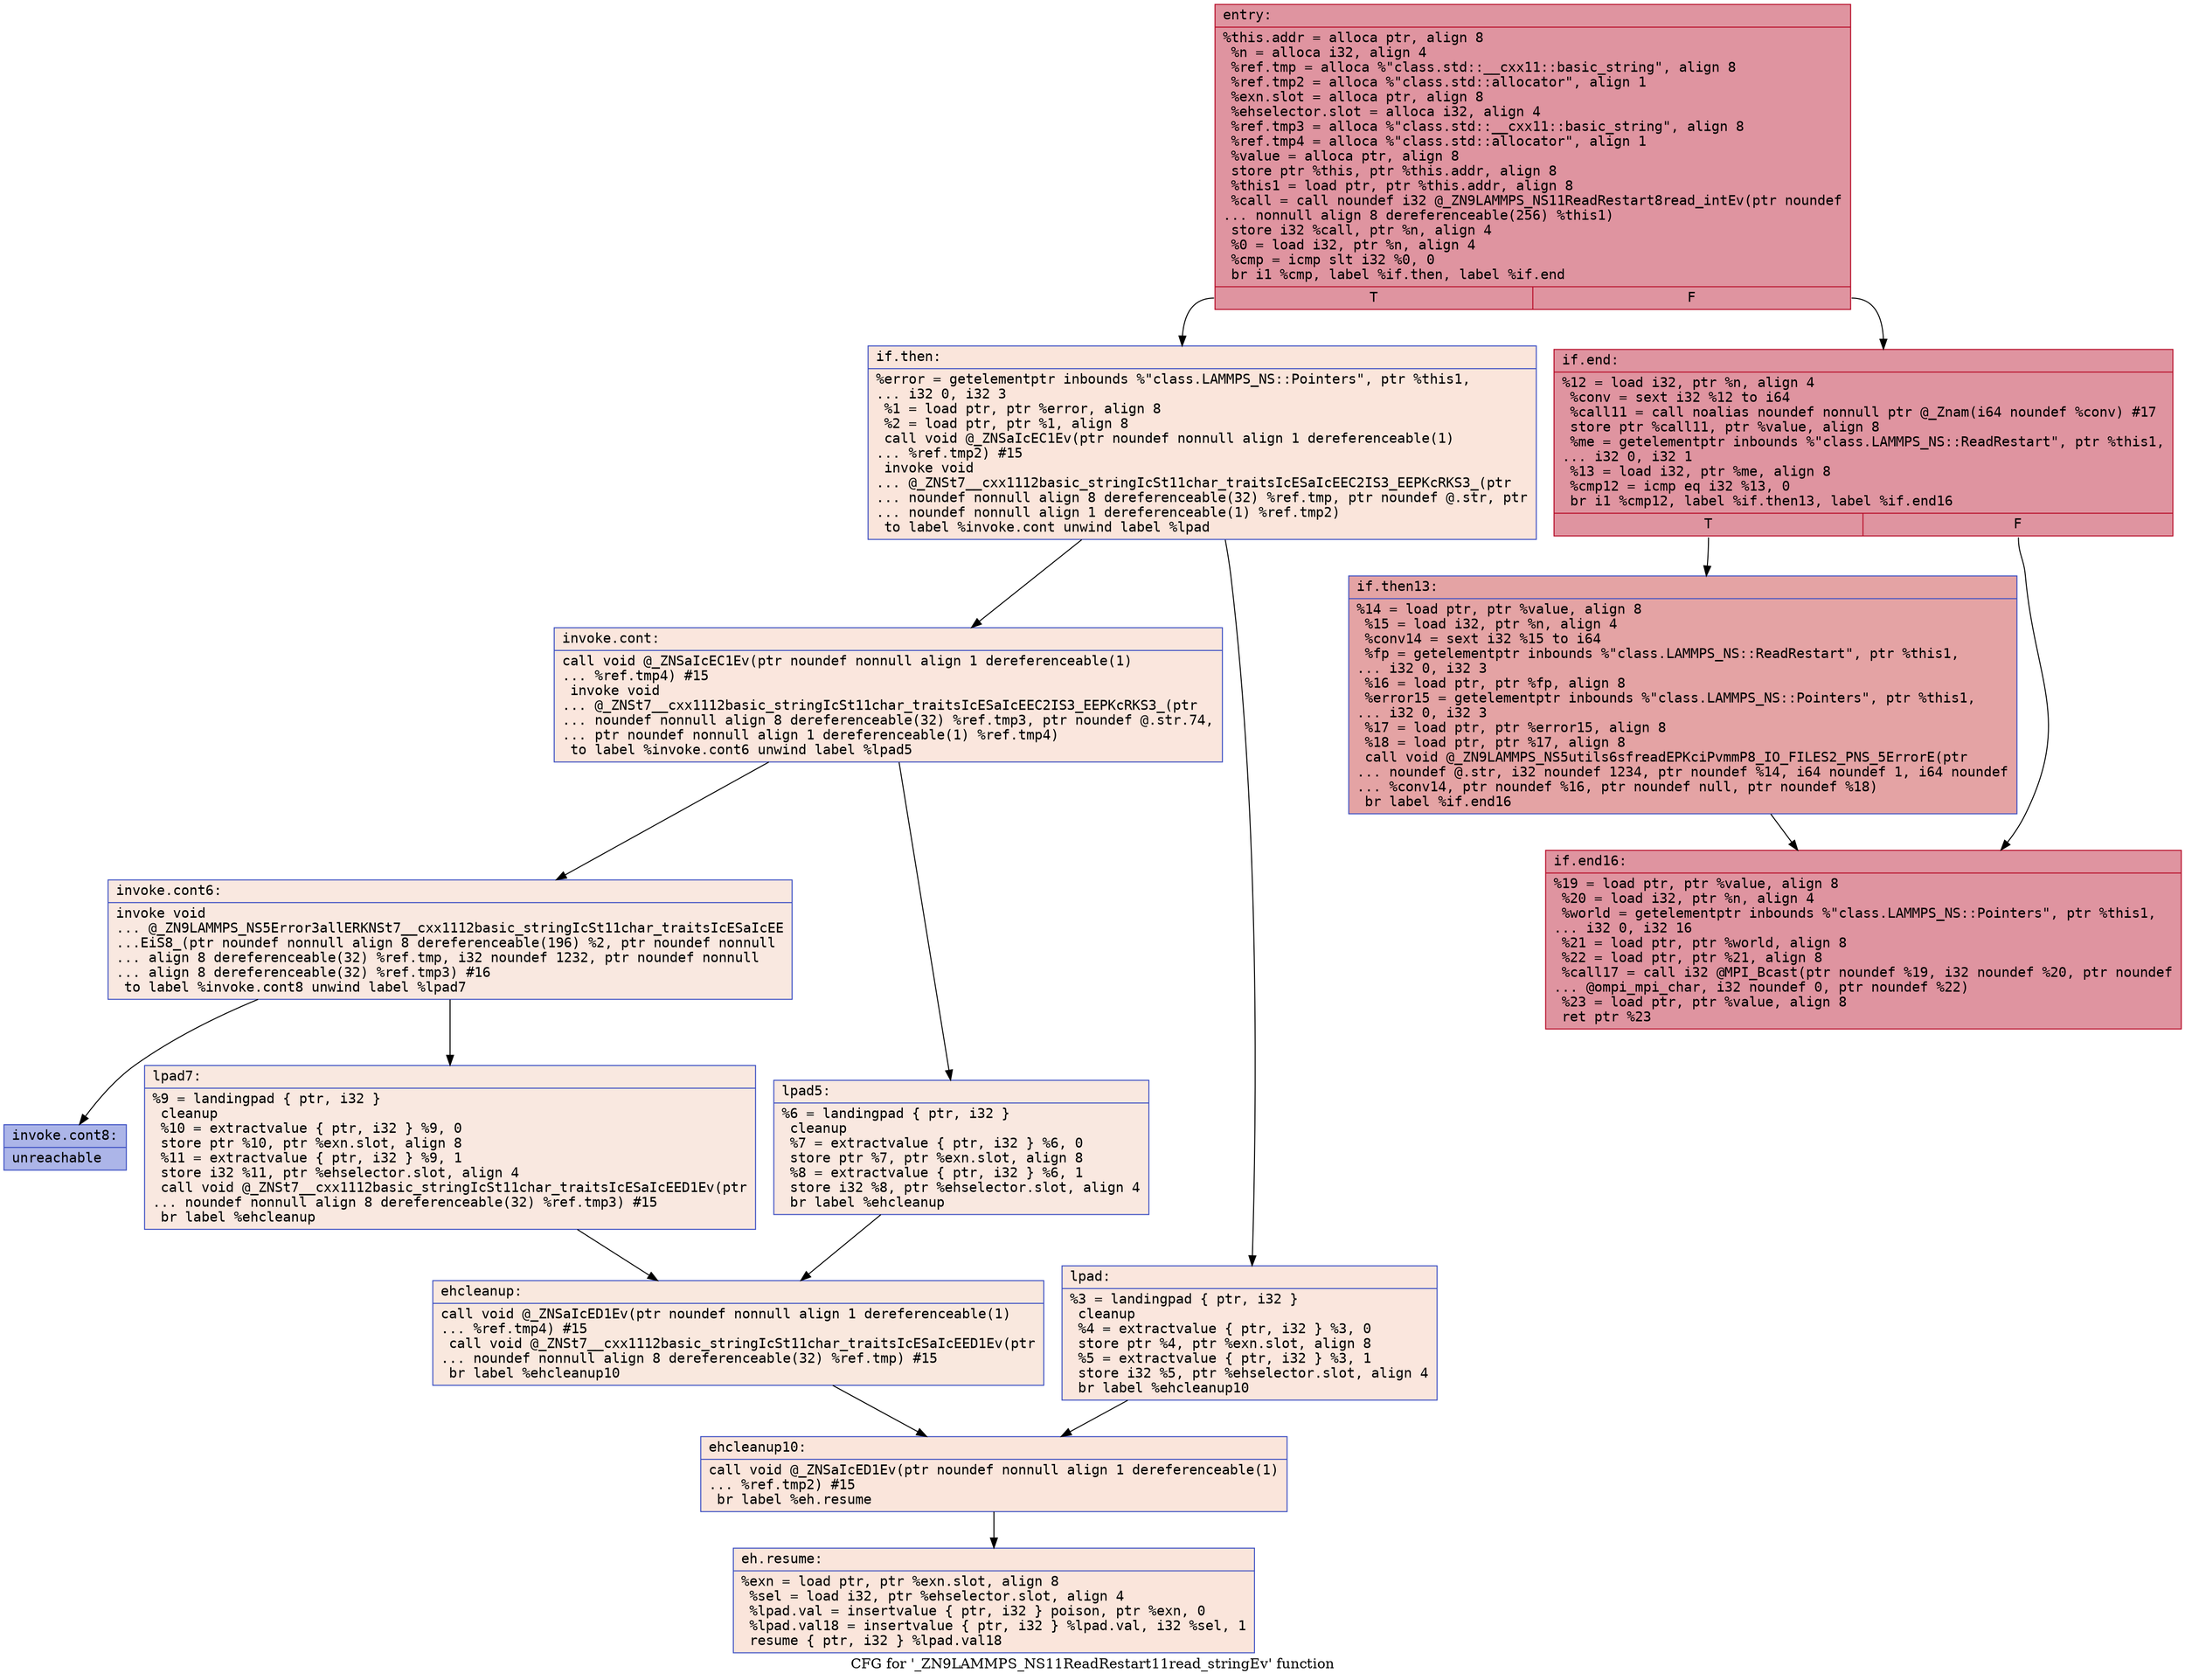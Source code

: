 digraph "CFG for '_ZN9LAMMPS_NS11ReadRestart11read_stringEv' function" {
	label="CFG for '_ZN9LAMMPS_NS11ReadRestart11read_stringEv' function";

	Node0x55bc18c68f20 [shape=record,color="#b70d28ff", style=filled, fillcolor="#b70d2870" fontname="Courier",label="{entry:\l|  %this.addr = alloca ptr, align 8\l  %n = alloca i32, align 4\l  %ref.tmp = alloca %\"class.std::__cxx11::basic_string\", align 8\l  %ref.tmp2 = alloca %\"class.std::allocator\", align 1\l  %exn.slot = alloca ptr, align 8\l  %ehselector.slot = alloca i32, align 4\l  %ref.tmp3 = alloca %\"class.std::__cxx11::basic_string\", align 8\l  %ref.tmp4 = alloca %\"class.std::allocator\", align 1\l  %value = alloca ptr, align 8\l  store ptr %this, ptr %this.addr, align 8\l  %this1 = load ptr, ptr %this.addr, align 8\l  %call = call noundef i32 @_ZN9LAMMPS_NS11ReadRestart8read_intEv(ptr noundef\l... nonnull align 8 dereferenceable(256) %this1)\l  store i32 %call, ptr %n, align 4\l  %0 = load i32, ptr %n, align 4\l  %cmp = icmp slt i32 %0, 0\l  br i1 %cmp, label %if.then, label %if.end\l|{<s0>T|<s1>F}}"];
	Node0x55bc18c68f20:s0 -> Node0x55bc18c69a70[tooltip="entry -> if.then\nProbability 0.00%" ];
	Node0x55bc18c68f20:s1 -> Node0x55bc18c69ae0[tooltip="entry -> if.end\nProbability 100.00%" ];
	Node0x55bc18c69a70 [shape=record,color="#3d50c3ff", style=filled, fillcolor="#f4c5ad70" fontname="Courier",label="{if.then:\l|  %error = getelementptr inbounds %\"class.LAMMPS_NS::Pointers\", ptr %this1,\l... i32 0, i32 3\l  %1 = load ptr, ptr %error, align 8\l  %2 = load ptr, ptr %1, align 8\l  call void @_ZNSaIcEC1Ev(ptr noundef nonnull align 1 dereferenceable(1)\l... %ref.tmp2) #15\l  invoke void\l... @_ZNSt7__cxx1112basic_stringIcSt11char_traitsIcESaIcEEC2IS3_EEPKcRKS3_(ptr\l... noundef nonnull align 8 dereferenceable(32) %ref.tmp, ptr noundef @.str, ptr\l... noundef nonnull align 1 dereferenceable(1) %ref.tmp2)\l          to label %invoke.cont unwind label %lpad\l}"];
	Node0x55bc18c69a70 -> Node0x55bc18c69eb0[tooltip="if.then -> invoke.cont\nProbability 50.00%" ];
	Node0x55bc18c69a70 -> Node0x55bc18c69f00[tooltip="if.then -> lpad\nProbability 50.00%" ];
	Node0x55bc18c69eb0 [shape=record,color="#3d50c3ff", style=filled, fillcolor="#f3c7b170" fontname="Courier",label="{invoke.cont:\l|  call void @_ZNSaIcEC1Ev(ptr noundef nonnull align 1 dereferenceable(1)\l... %ref.tmp4) #15\l  invoke void\l... @_ZNSt7__cxx1112basic_stringIcSt11char_traitsIcESaIcEEC2IS3_EEPKcRKS3_(ptr\l... noundef nonnull align 8 dereferenceable(32) %ref.tmp3, ptr noundef @.str.74,\l... ptr noundef nonnull align 1 dereferenceable(1) %ref.tmp4)\l          to label %invoke.cont6 unwind label %lpad5\l}"];
	Node0x55bc18c69eb0 -> Node0x55bc18c6a1f0[tooltip="invoke.cont -> invoke.cont6\nProbability 50.00%" ];
	Node0x55bc18c69eb0 -> Node0x55bc18c6a240[tooltip="invoke.cont -> lpad5\nProbability 50.00%" ];
	Node0x55bc18c6a1f0 [shape=record,color="#3d50c3ff", style=filled, fillcolor="#f1ccb870" fontname="Courier",label="{invoke.cont6:\l|  invoke void\l... @_ZN9LAMMPS_NS5Error3allERKNSt7__cxx1112basic_stringIcSt11char_traitsIcESaIcEE\l...EiS8_(ptr noundef nonnull align 8 dereferenceable(196) %2, ptr noundef nonnull\l... align 8 dereferenceable(32) %ref.tmp, i32 noundef 1232, ptr noundef nonnull\l... align 8 dereferenceable(32) %ref.tmp3) #16\l          to label %invoke.cont8 unwind label %lpad7\l}"];
	Node0x55bc18c6a1f0 -> Node0x55bc18c6a1a0[tooltip="invoke.cont6 -> invoke.cont8\nProbability 0.00%" ];
	Node0x55bc18c6a1f0 -> Node0x55bc18c6a4a0[tooltip="invoke.cont6 -> lpad7\nProbability 100.00%" ];
	Node0x55bc18c6a1a0 [shape=record,color="#3d50c3ff", style=filled, fillcolor="#4358cb70" fontname="Courier",label="{invoke.cont8:\l|  unreachable\l}"];
	Node0x55bc18c69f00 [shape=record,color="#3d50c3ff", style=filled, fillcolor="#f3c7b170" fontname="Courier",label="{lpad:\l|  %3 = landingpad \{ ptr, i32 \}\l          cleanup\l  %4 = extractvalue \{ ptr, i32 \} %3, 0\l  store ptr %4, ptr %exn.slot, align 8\l  %5 = extractvalue \{ ptr, i32 \} %3, 1\l  store i32 %5, ptr %ehselector.slot, align 4\l  br label %ehcleanup10\l}"];
	Node0x55bc18c69f00 -> Node0x55bc18c6a9a0[tooltip="lpad -> ehcleanup10\nProbability 100.00%" ];
	Node0x55bc18c6a240 [shape=record,color="#3d50c3ff", style=filled, fillcolor="#f1ccb870" fontname="Courier",label="{lpad5:\l|  %6 = landingpad \{ ptr, i32 \}\l          cleanup\l  %7 = extractvalue \{ ptr, i32 \} %6, 0\l  store ptr %7, ptr %exn.slot, align 8\l  %8 = extractvalue \{ ptr, i32 \} %6, 1\l  store i32 %8, ptr %ehselector.slot, align 4\l  br label %ehcleanup\l}"];
	Node0x55bc18c6a240 -> Node0x55bc18c6ac80[tooltip="lpad5 -> ehcleanup\nProbability 100.00%" ];
	Node0x55bc18c6a4a0 [shape=record,color="#3d50c3ff", style=filled, fillcolor="#f1ccb870" fontname="Courier",label="{lpad7:\l|  %9 = landingpad \{ ptr, i32 \}\l          cleanup\l  %10 = extractvalue \{ ptr, i32 \} %9, 0\l  store ptr %10, ptr %exn.slot, align 8\l  %11 = extractvalue \{ ptr, i32 \} %9, 1\l  store i32 %11, ptr %ehselector.slot, align 4\l  call void @_ZNSt7__cxx1112basic_stringIcSt11char_traitsIcESaIcEED1Ev(ptr\l... noundef nonnull align 8 dereferenceable(32) %ref.tmp3) #15\l  br label %ehcleanup\l}"];
	Node0x55bc18c6a4a0 -> Node0x55bc18c6ac80[tooltip="lpad7 -> ehcleanup\nProbability 100.00%" ];
	Node0x55bc18c6ac80 [shape=record,color="#3d50c3ff", style=filled, fillcolor="#f2cab570" fontname="Courier",label="{ehcleanup:\l|  call void @_ZNSaIcED1Ev(ptr noundef nonnull align 1 dereferenceable(1)\l... %ref.tmp4) #15\l  call void @_ZNSt7__cxx1112basic_stringIcSt11char_traitsIcESaIcEED1Ev(ptr\l... noundef nonnull align 8 dereferenceable(32) %ref.tmp) #15\l  br label %ehcleanup10\l}"];
	Node0x55bc18c6ac80 -> Node0x55bc18c6a9a0[tooltip="ehcleanup -> ehcleanup10\nProbability 100.00%" ];
	Node0x55bc18c6a9a0 [shape=record,color="#3d50c3ff", style=filled, fillcolor="#f4c5ad70" fontname="Courier",label="{ehcleanup10:\l|  call void @_ZNSaIcED1Ev(ptr noundef nonnull align 1 dereferenceable(1)\l... %ref.tmp2) #15\l  br label %eh.resume\l}"];
	Node0x55bc18c6a9a0 -> Node0x55bc18c6b6b0[tooltip="ehcleanup10 -> eh.resume\nProbability 100.00%" ];
	Node0x55bc18c69ae0 [shape=record,color="#b70d28ff", style=filled, fillcolor="#b70d2870" fontname="Courier",label="{if.end:\l|  %12 = load i32, ptr %n, align 4\l  %conv = sext i32 %12 to i64\l  %call11 = call noalias noundef nonnull ptr @_Znam(i64 noundef %conv) #17\l  store ptr %call11, ptr %value, align 8\l  %me = getelementptr inbounds %\"class.LAMMPS_NS::ReadRestart\", ptr %this1,\l... i32 0, i32 1\l  %13 = load i32, ptr %me, align 8\l  %cmp12 = icmp eq i32 %13, 0\l  br i1 %cmp12, label %if.then13, label %if.end16\l|{<s0>T|<s1>F}}"];
	Node0x55bc18c69ae0:s0 -> Node0x55bc18c6bc40[tooltip="if.end -> if.then13\nProbability 37.50%" ];
	Node0x55bc18c69ae0:s1 -> Node0x55bc18c6bcc0[tooltip="if.end -> if.end16\nProbability 62.50%" ];
	Node0x55bc18c6bc40 [shape=record,color="#3d50c3ff", style=filled, fillcolor="#c32e3170" fontname="Courier",label="{if.then13:\l|  %14 = load ptr, ptr %value, align 8\l  %15 = load i32, ptr %n, align 4\l  %conv14 = sext i32 %15 to i64\l  %fp = getelementptr inbounds %\"class.LAMMPS_NS::ReadRestart\", ptr %this1,\l... i32 0, i32 3\l  %16 = load ptr, ptr %fp, align 8\l  %error15 = getelementptr inbounds %\"class.LAMMPS_NS::Pointers\", ptr %this1,\l... i32 0, i32 3\l  %17 = load ptr, ptr %error15, align 8\l  %18 = load ptr, ptr %17, align 8\l  call void @_ZN9LAMMPS_NS5utils6sfreadEPKciPvmmP8_IO_FILES2_PNS_5ErrorE(ptr\l... noundef @.str, i32 noundef 1234, ptr noundef %14, i64 noundef 1, i64 noundef\l... %conv14, ptr noundef %16, ptr noundef null, ptr noundef %18)\l  br label %if.end16\l}"];
	Node0x55bc18c6bc40 -> Node0x55bc18c6bcc0[tooltip="if.then13 -> if.end16\nProbability 100.00%" ];
	Node0x55bc18c6bcc0 [shape=record,color="#b70d28ff", style=filled, fillcolor="#b70d2870" fontname="Courier",label="{if.end16:\l|  %19 = load ptr, ptr %value, align 8\l  %20 = load i32, ptr %n, align 4\l  %world = getelementptr inbounds %\"class.LAMMPS_NS::Pointers\", ptr %this1,\l... i32 0, i32 16\l  %21 = load ptr, ptr %world, align 8\l  %22 = load ptr, ptr %21, align 8\l  %call17 = call i32 @MPI_Bcast(ptr noundef %19, i32 noundef %20, ptr noundef\l... @ompi_mpi_char, i32 noundef 0, ptr noundef %22)\l  %23 = load ptr, ptr %value, align 8\l  ret ptr %23\l}"];
	Node0x55bc18c6b6b0 [shape=record,color="#3d50c3ff", style=filled, fillcolor="#f4c5ad70" fontname="Courier",label="{eh.resume:\l|  %exn = load ptr, ptr %exn.slot, align 8\l  %sel = load i32, ptr %ehselector.slot, align 4\l  %lpad.val = insertvalue \{ ptr, i32 \} poison, ptr %exn, 0\l  %lpad.val18 = insertvalue \{ ptr, i32 \} %lpad.val, i32 %sel, 1\l  resume \{ ptr, i32 \} %lpad.val18\l}"];
}
